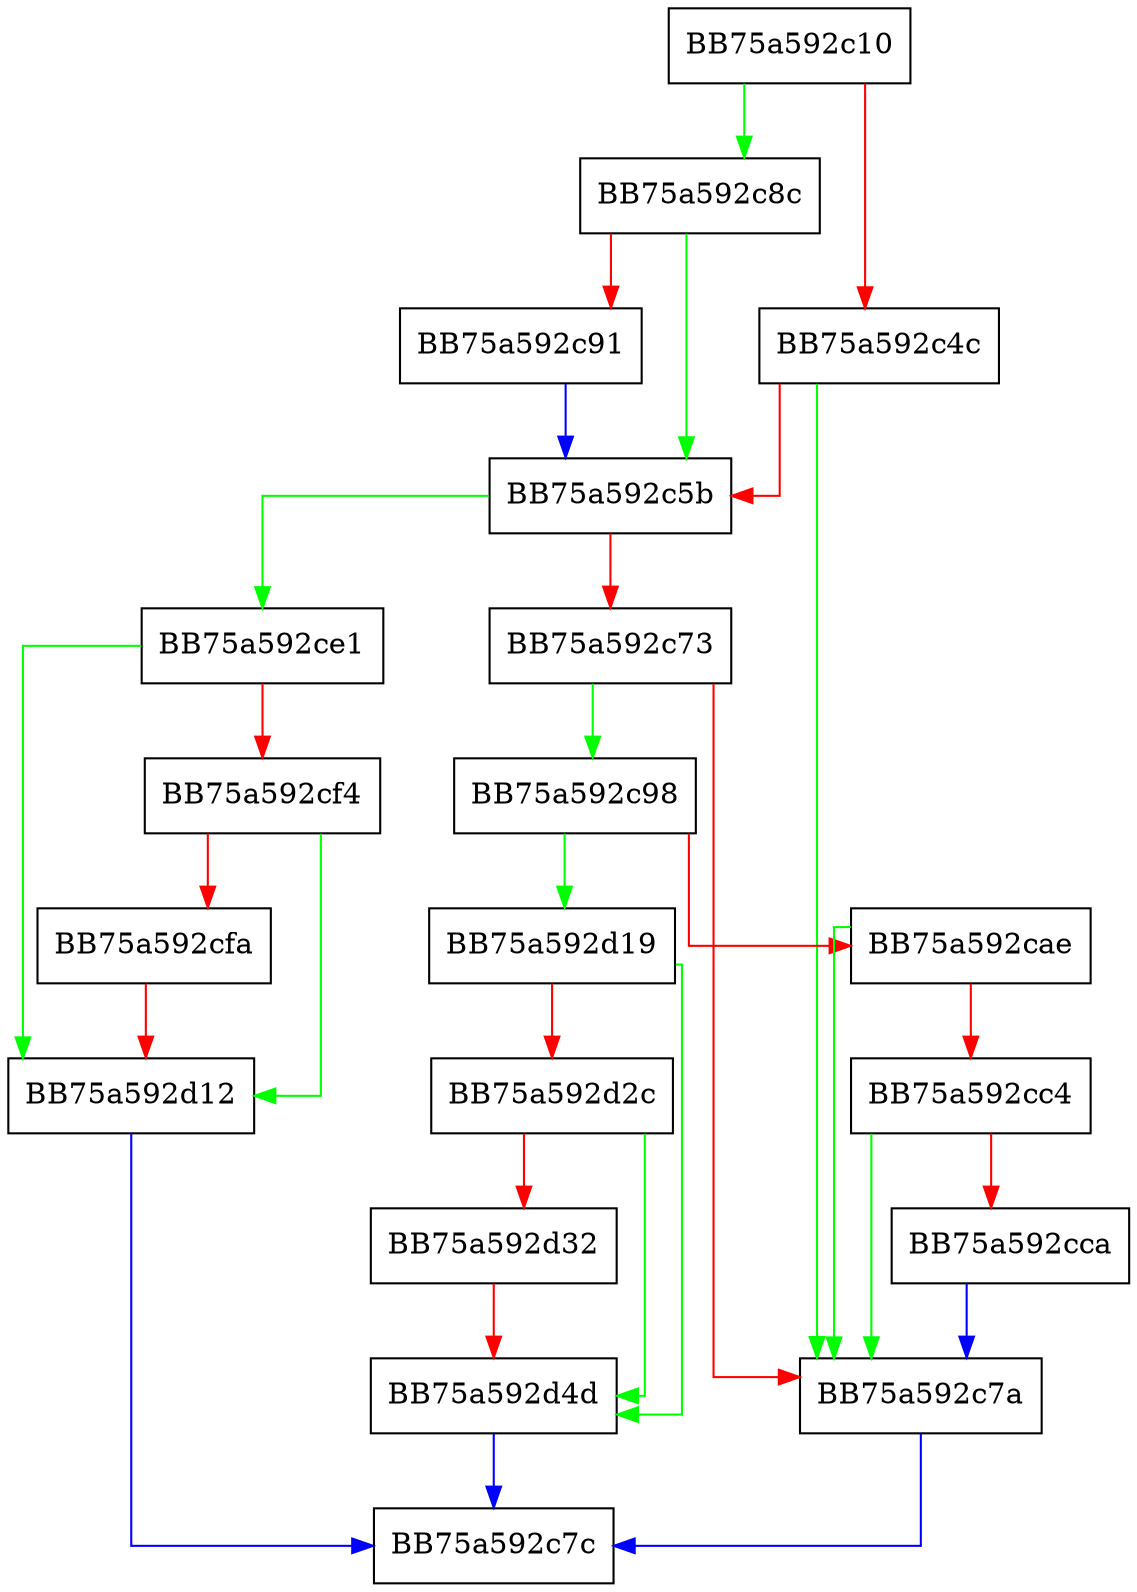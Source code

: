 digraph FilterPostOpenFile {
  node [shape="box"];
  graph [splines=ortho];
  BB75a592c10 -> BB75a592c8c [color="green"];
  BB75a592c10 -> BB75a592c4c [color="red"];
  BB75a592c4c -> BB75a592c7a [color="green"];
  BB75a592c4c -> BB75a592c5b [color="red"];
  BB75a592c5b -> BB75a592ce1 [color="green"];
  BB75a592c5b -> BB75a592c73 [color="red"];
  BB75a592c73 -> BB75a592c98 [color="green"];
  BB75a592c73 -> BB75a592c7a [color="red"];
  BB75a592c7a -> BB75a592c7c [color="blue"];
  BB75a592c8c -> BB75a592c5b [color="green"];
  BB75a592c8c -> BB75a592c91 [color="red"];
  BB75a592c91 -> BB75a592c5b [color="blue"];
  BB75a592c98 -> BB75a592d19 [color="green"];
  BB75a592c98 -> BB75a592cae [color="red"];
  BB75a592cae -> BB75a592c7a [color="green"];
  BB75a592cae -> BB75a592cc4 [color="red"];
  BB75a592cc4 -> BB75a592c7a [color="green"];
  BB75a592cc4 -> BB75a592cca [color="red"];
  BB75a592cca -> BB75a592c7a [color="blue"];
  BB75a592ce1 -> BB75a592d12 [color="green"];
  BB75a592ce1 -> BB75a592cf4 [color="red"];
  BB75a592cf4 -> BB75a592d12 [color="green"];
  BB75a592cf4 -> BB75a592cfa [color="red"];
  BB75a592cfa -> BB75a592d12 [color="red"];
  BB75a592d12 -> BB75a592c7c [color="blue"];
  BB75a592d19 -> BB75a592d4d [color="green"];
  BB75a592d19 -> BB75a592d2c [color="red"];
  BB75a592d2c -> BB75a592d4d [color="green"];
  BB75a592d2c -> BB75a592d32 [color="red"];
  BB75a592d32 -> BB75a592d4d [color="red"];
  BB75a592d4d -> BB75a592c7c [color="blue"];
}